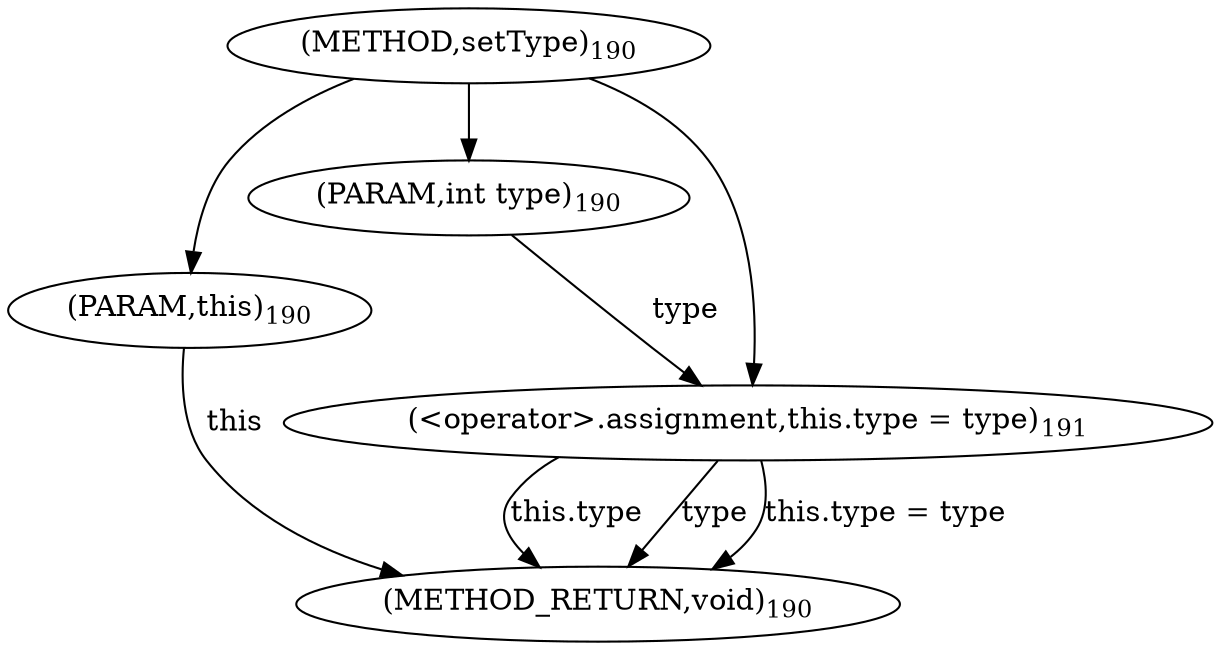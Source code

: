 digraph "setType" {  
"647" [label = <(METHOD,setType)<SUB>190</SUB>> ]
"656" [label = <(METHOD_RETURN,void)<SUB>190</SUB>> ]
"25" [label = <(PARAM,this)<SUB>190</SUB>> ]
"648" [label = <(PARAM,int type)<SUB>190</SUB>> ]
"650" [label = <(&lt;operator&gt;.assignment,this.type = type)<SUB>191</SUB>> ]
"650" [label = <(&lt;operator&gt;.assignment,this.type = type)<SUB>191</SUB>> ]
"650" [label = <(&lt;operator&gt;.assignment,this.type = type)<SUB>191</SUB>> ]
  "25" -> "656"  [ label = "this"] 
  "650" -> "656"  [ label = "this.type"] 
  "650" -> "656"  [ label = "type"] 
  "650" -> "656"  [ label = "this.type = type"] 
  "647" -> "25" 
  "647" -> "648" 
  "648" -> "650"  [ label = "type"] 
  "647" -> "650" 
}
